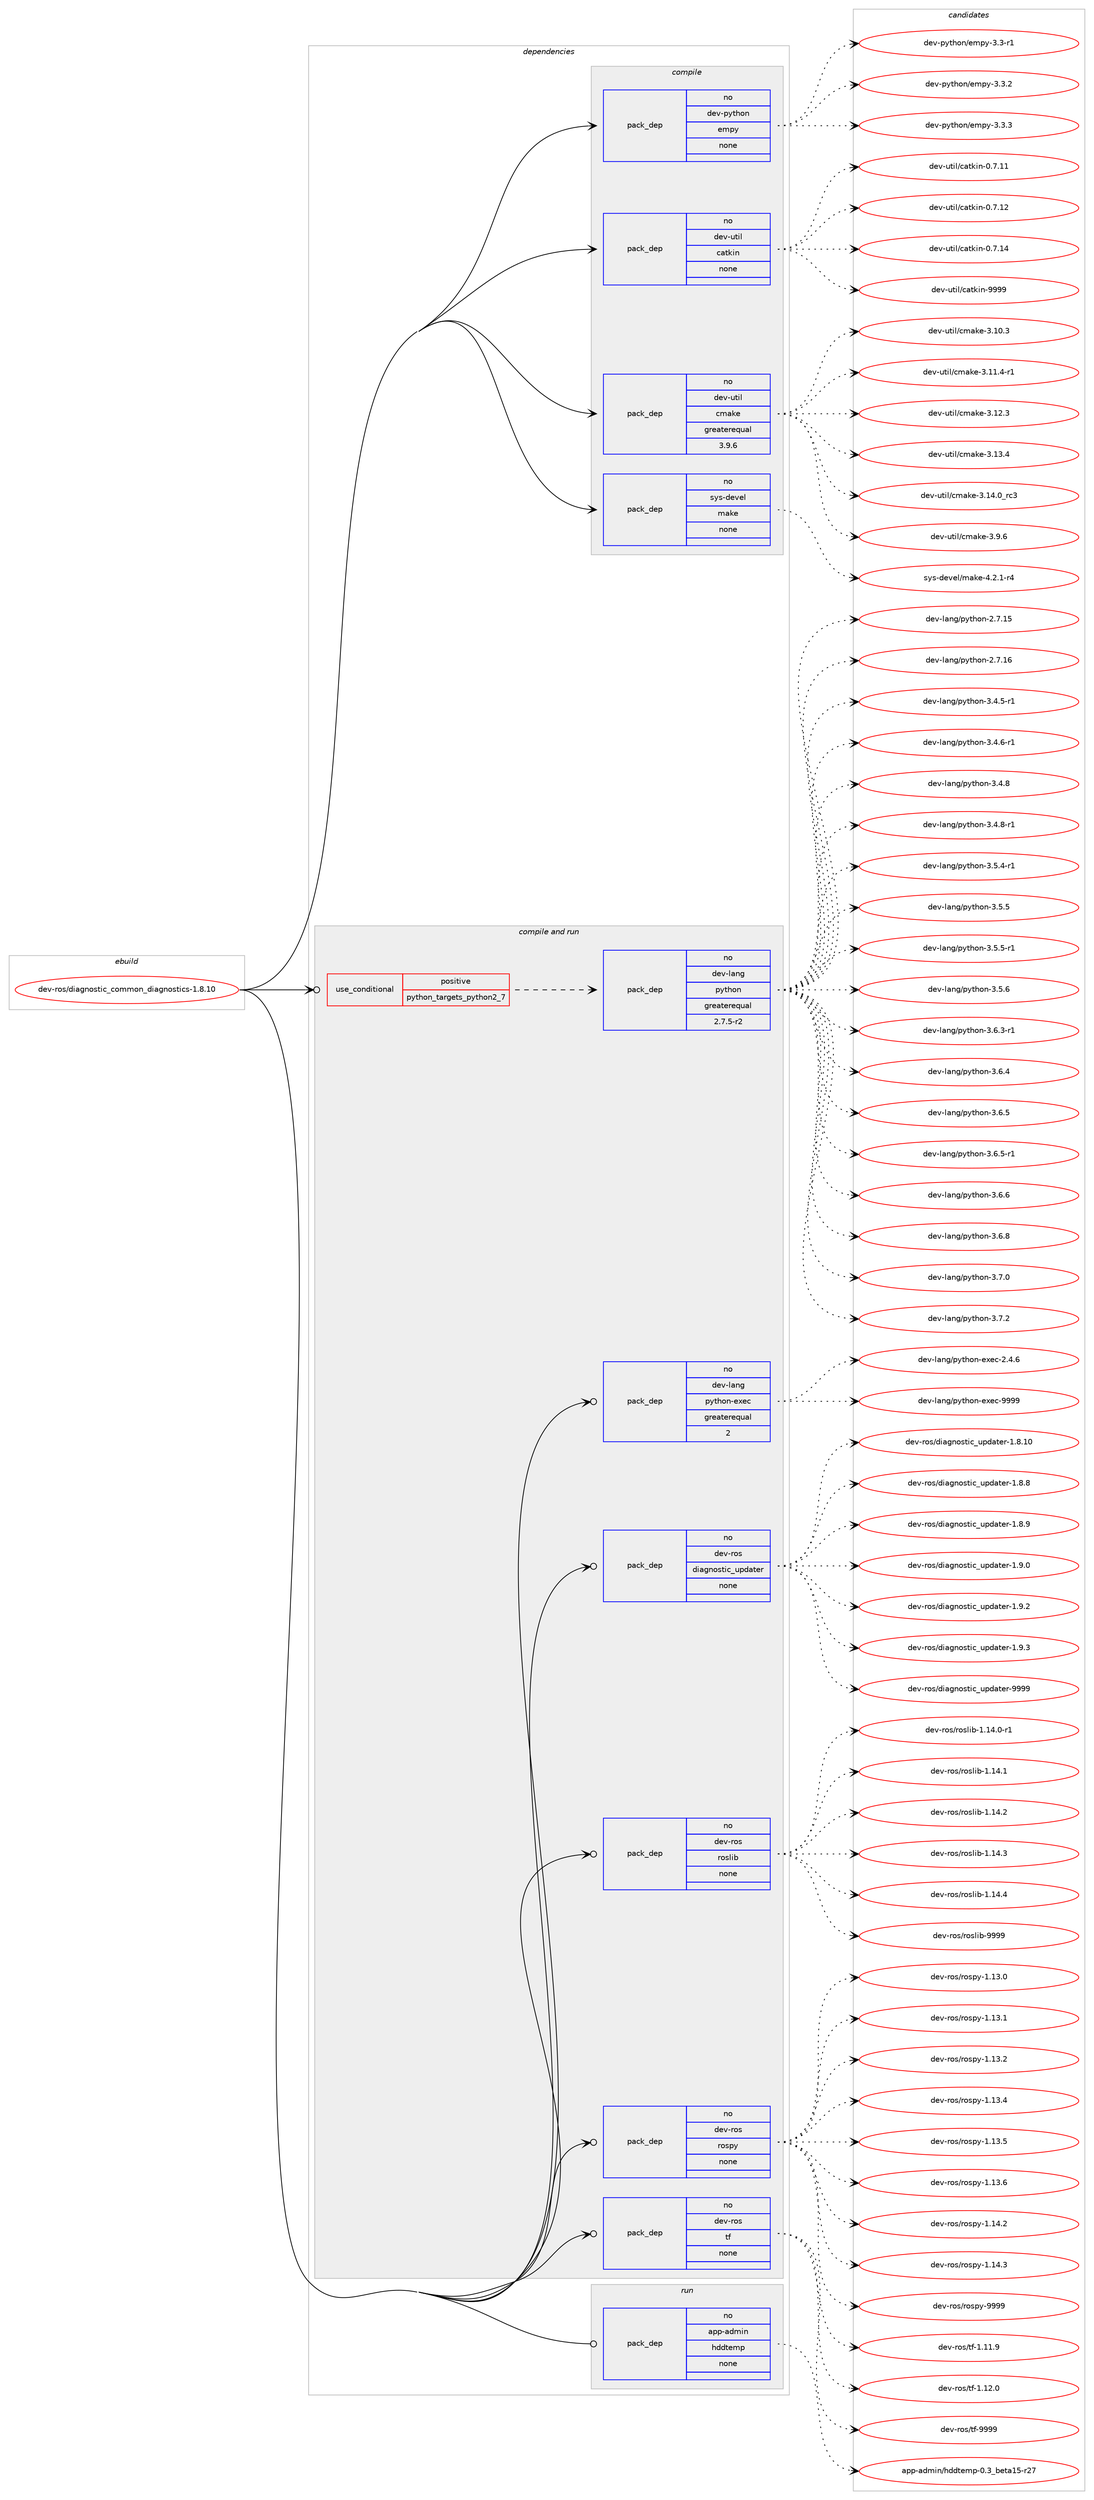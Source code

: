 digraph prolog {

# *************
# Graph options
# *************

newrank=true;
concentrate=true;
compound=true;
graph [rankdir=LR,fontname=Helvetica,fontsize=10,ranksep=1.5];#, ranksep=2.5, nodesep=0.2];
edge  [arrowhead=vee];
node  [fontname=Helvetica,fontsize=10];

# **********
# The ebuild
# **********

subgraph cluster_leftcol {
color=gray;
rank=same;
label=<<i>ebuild</i>>;
id [label="dev-ros/diagnostic_common_diagnostics-1.8.10", color=red, width=4, href="../dev-ros/diagnostic_common_diagnostics-1.8.10.svg"];
}

# ****************
# The dependencies
# ****************

subgraph cluster_midcol {
color=gray;
label=<<i>dependencies</i>>;
subgraph cluster_compile {
fillcolor="#eeeeee";
style=filled;
label=<<i>compile</i>>;
subgraph pack1042840 {
dependency1454486 [label=<<TABLE BORDER="0" CELLBORDER="1" CELLSPACING="0" CELLPADDING="4" WIDTH="220"><TR><TD ROWSPAN="6" CELLPADDING="30">pack_dep</TD></TR><TR><TD WIDTH="110">no</TD></TR><TR><TD>dev-python</TD></TR><TR><TD>empy</TD></TR><TR><TD>none</TD></TR><TR><TD></TD></TR></TABLE>>, shape=none, color=blue];
}
id:e -> dependency1454486:w [weight=20,style="solid",arrowhead="vee"];
subgraph pack1042841 {
dependency1454487 [label=<<TABLE BORDER="0" CELLBORDER="1" CELLSPACING="0" CELLPADDING="4" WIDTH="220"><TR><TD ROWSPAN="6" CELLPADDING="30">pack_dep</TD></TR><TR><TD WIDTH="110">no</TD></TR><TR><TD>dev-util</TD></TR><TR><TD>catkin</TD></TR><TR><TD>none</TD></TR><TR><TD></TD></TR></TABLE>>, shape=none, color=blue];
}
id:e -> dependency1454487:w [weight=20,style="solid",arrowhead="vee"];
subgraph pack1042842 {
dependency1454488 [label=<<TABLE BORDER="0" CELLBORDER="1" CELLSPACING="0" CELLPADDING="4" WIDTH="220"><TR><TD ROWSPAN="6" CELLPADDING="30">pack_dep</TD></TR><TR><TD WIDTH="110">no</TD></TR><TR><TD>dev-util</TD></TR><TR><TD>cmake</TD></TR><TR><TD>greaterequal</TD></TR><TR><TD>3.9.6</TD></TR></TABLE>>, shape=none, color=blue];
}
id:e -> dependency1454488:w [weight=20,style="solid",arrowhead="vee"];
subgraph pack1042843 {
dependency1454489 [label=<<TABLE BORDER="0" CELLBORDER="1" CELLSPACING="0" CELLPADDING="4" WIDTH="220"><TR><TD ROWSPAN="6" CELLPADDING="30">pack_dep</TD></TR><TR><TD WIDTH="110">no</TD></TR><TR><TD>sys-devel</TD></TR><TR><TD>make</TD></TR><TR><TD>none</TD></TR><TR><TD></TD></TR></TABLE>>, shape=none, color=blue];
}
id:e -> dependency1454489:w [weight=20,style="solid",arrowhead="vee"];
}
subgraph cluster_compileandrun {
fillcolor="#eeeeee";
style=filled;
label=<<i>compile and run</i>>;
subgraph cond388256 {
dependency1454490 [label=<<TABLE BORDER="0" CELLBORDER="1" CELLSPACING="0" CELLPADDING="4"><TR><TD ROWSPAN="3" CELLPADDING="10">use_conditional</TD></TR><TR><TD>positive</TD></TR><TR><TD>python_targets_python2_7</TD></TR></TABLE>>, shape=none, color=red];
subgraph pack1042844 {
dependency1454491 [label=<<TABLE BORDER="0" CELLBORDER="1" CELLSPACING="0" CELLPADDING="4" WIDTH="220"><TR><TD ROWSPAN="6" CELLPADDING="30">pack_dep</TD></TR><TR><TD WIDTH="110">no</TD></TR><TR><TD>dev-lang</TD></TR><TR><TD>python</TD></TR><TR><TD>greaterequal</TD></TR><TR><TD>2.7.5-r2</TD></TR></TABLE>>, shape=none, color=blue];
}
dependency1454490:e -> dependency1454491:w [weight=20,style="dashed",arrowhead="vee"];
}
id:e -> dependency1454490:w [weight=20,style="solid",arrowhead="odotvee"];
subgraph pack1042845 {
dependency1454492 [label=<<TABLE BORDER="0" CELLBORDER="1" CELLSPACING="0" CELLPADDING="4" WIDTH="220"><TR><TD ROWSPAN="6" CELLPADDING="30">pack_dep</TD></TR><TR><TD WIDTH="110">no</TD></TR><TR><TD>dev-lang</TD></TR><TR><TD>python-exec</TD></TR><TR><TD>greaterequal</TD></TR><TR><TD>2</TD></TR></TABLE>>, shape=none, color=blue];
}
id:e -> dependency1454492:w [weight=20,style="solid",arrowhead="odotvee"];
subgraph pack1042846 {
dependency1454493 [label=<<TABLE BORDER="0" CELLBORDER="1" CELLSPACING="0" CELLPADDING="4" WIDTH="220"><TR><TD ROWSPAN="6" CELLPADDING="30">pack_dep</TD></TR><TR><TD WIDTH="110">no</TD></TR><TR><TD>dev-ros</TD></TR><TR><TD>diagnostic_updater</TD></TR><TR><TD>none</TD></TR><TR><TD></TD></TR></TABLE>>, shape=none, color=blue];
}
id:e -> dependency1454493:w [weight=20,style="solid",arrowhead="odotvee"];
subgraph pack1042847 {
dependency1454494 [label=<<TABLE BORDER="0" CELLBORDER="1" CELLSPACING="0" CELLPADDING="4" WIDTH="220"><TR><TD ROWSPAN="6" CELLPADDING="30">pack_dep</TD></TR><TR><TD WIDTH="110">no</TD></TR><TR><TD>dev-ros</TD></TR><TR><TD>roslib</TD></TR><TR><TD>none</TD></TR><TR><TD></TD></TR></TABLE>>, shape=none, color=blue];
}
id:e -> dependency1454494:w [weight=20,style="solid",arrowhead="odotvee"];
subgraph pack1042848 {
dependency1454495 [label=<<TABLE BORDER="0" CELLBORDER="1" CELLSPACING="0" CELLPADDING="4" WIDTH="220"><TR><TD ROWSPAN="6" CELLPADDING="30">pack_dep</TD></TR><TR><TD WIDTH="110">no</TD></TR><TR><TD>dev-ros</TD></TR><TR><TD>rospy</TD></TR><TR><TD>none</TD></TR><TR><TD></TD></TR></TABLE>>, shape=none, color=blue];
}
id:e -> dependency1454495:w [weight=20,style="solid",arrowhead="odotvee"];
subgraph pack1042849 {
dependency1454496 [label=<<TABLE BORDER="0" CELLBORDER="1" CELLSPACING="0" CELLPADDING="4" WIDTH="220"><TR><TD ROWSPAN="6" CELLPADDING="30">pack_dep</TD></TR><TR><TD WIDTH="110">no</TD></TR><TR><TD>dev-ros</TD></TR><TR><TD>tf</TD></TR><TR><TD>none</TD></TR><TR><TD></TD></TR></TABLE>>, shape=none, color=blue];
}
id:e -> dependency1454496:w [weight=20,style="solid",arrowhead="odotvee"];
}
subgraph cluster_run {
fillcolor="#eeeeee";
style=filled;
label=<<i>run</i>>;
subgraph pack1042850 {
dependency1454497 [label=<<TABLE BORDER="0" CELLBORDER="1" CELLSPACING="0" CELLPADDING="4" WIDTH="220"><TR><TD ROWSPAN="6" CELLPADDING="30">pack_dep</TD></TR><TR><TD WIDTH="110">no</TD></TR><TR><TD>app-admin</TD></TR><TR><TD>hddtemp</TD></TR><TR><TD>none</TD></TR><TR><TD></TD></TR></TABLE>>, shape=none, color=blue];
}
id:e -> dependency1454497:w [weight=20,style="solid",arrowhead="odot"];
}
}

# **************
# The candidates
# **************

subgraph cluster_choices {
rank=same;
color=gray;
label=<<i>candidates</i>>;

subgraph choice1042840 {
color=black;
nodesep=1;
choice1001011184511212111610411111047101109112121455146514511449 [label="dev-python/empy-3.3-r1", color=red, width=4,href="../dev-python/empy-3.3-r1.svg"];
choice1001011184511212111610411111047101109112121455146514650 [label="dev-python/empy-3.3.2", color=red, width=4,href="../dev-python/empy-3.3.2.svg"];
choice1001011184511212111610411111047101109112121455146514651 [label="dev-python/empy-3.3.3", color=red, width=4,href="../dev-python/empy-3.3.3.svg"];
dependency1454486:e -> choice1001011184511212111610411111047101109112121455146514511449:w [style=dotted,weight="100"];
dependency1454486:e -> choice1001011184511212111610411111047101109112121455146514650:w [style=dotted,weight="100"];
dependency1454486:e -> choice1001011184511212111610411111047101109112121455146514651:w [style=dotted,weight="100"];
}
subgraph choice1042841 {
color=black;
nodesep=1;
choice1001011184511711610510847999711610710511045484655464949 [label="dev-util/catkin-0.7.11", color=red, width=4,href="../dev-util/catkin-0.7.11.svg"];
choice1001011184511711610510847999711610710511045484655464950 [label="dev-util/catkin-0.7.12", color=red, width=4,href="../dev-util/catkin-0.7.12.svg"];
choice1001011184511711610510847999711610710511045484655464952 [label="dev-util/catkin-0.7.14", color=red, width=4,href="../dev-util/catkin-0.7.14.svg"];
choice100101118451171161051084799971161071051104557575757 [label="dev-util/catkin-9999", color=red, width=4,href="../dev-util/catkin-9999.svg"];
dependency1454487:e -> choice1001011184511711610510847999711610710511045484655464949:w [style=dotted,weight="100"];
dependency1454487:e -> choice1001011184511711610510847999711610710511045484655464950:w [style=dotted,weight="100"];
dependency1454487:e -> choice1001011184511711610510847999711610710511045484655464952:w [style=dotted,weight="100"];
dependency1454487:e -> choice100101118451171161051084799971161071051104557575757:w [style=dotted,weight="100"];
}
subgraph choice1042842 {
color=black;
nodesep=1;
choice1001011184511711610510847991099710710145514649484651 [label="dev-util/cmake-3.10.3", color=red, width=4,href="../dev-util/cmake-3.10.3.svg"];
choice10010111845117116105108479910997107101455146494946524511449 [label="dev-util/cmake-3.11.4-r1", color=red, width=4,href="../dev-util/cmake-3.11.4-r1.svg"];
choice1001011184511711610510847991099710710145514649504651 [label="dev-util/cmake-3.12.3", color=red, width=4,href="../dev-util/cmake-3.12.3.svg"];
choice1001011184511711610510847991099710710145514649514652 [label="dev-util/cmake-3.13.4", color=red, width=4,href="../dev-util/cmake-3.13.4.svg"];
choice1001011184511711610510847991099710710145514649524648951149951 [label="dev-util/cmake-3.14.0_rc3", color=red, width=4,href="../dev-util/cmake-3.14.0_rc3.svg"];
choice10010111845117116105108479910997107101455146574654 [label="dev-util/cmake-3.9.6", color=red, width=4,href="../dev-util/cmake-3.9.6.svg"];
dependency1454488:e -> choice1001011184511711610510847991099710710145514649484651:w [style=dotted,weight="100"];
dependency1454488:e -> choice10010111845117116105108479910997107101455146494946524511449:w [style=dotted,weight="100"];
dependency1454488:e -> choice1001011184511711610510847991099710710145514649504651:w [style=dotted,weight="100"];
dependency1454488:e -> choice1001011184511711610510847991099710710145514649514652:w [style=dotted,weight="100"];
dependency1454488:e -> choice1001011184511711610510847991099710710145514649524648951149951:w [style=dotted,weight="100"];
dependency1454488:e -> choice10010111845117116105108479910997107101455146574654:w [style=dotted,weight="100"];
}
subgraph choice1042843 {
color=black;
nodesep=1;
choice1151211154510010111810110847109971071014552465046494511452 [label="sys-devel/make-4.2.1-r4", color=red, width=4,href="../sys-devel/make-4.2.1-r4.svg"];
dependency1454489:e -> choice1151211154510010111810110847109971071014552465046494511452:w [style=dotted,weight="100"];
}
subgraph choice1042844 {
color=black;
nodesep=1;
choice10010111845108971101034711212111610411111045504655464953 [label="dev-lang/python-2.7.15", color=red, width=4,href="../dev-lang/python-2.7.15.svg"];
choice10010111845108971101034711212111610411111045504655464954 [label="dev-lang/python-2.7.16", color=red, width=4,href="../dev-lang/python-2.7.16.svg"];
choice1001011184510897110103471121211161041111104551465246534511449 [label="dev-lang/python-3.4.5-r1", color=red, width=4,href="../dev-lang/python-3.4.5-r1.svg"];
choice1001011184510897110103471121211161041111104551465246544511449 [label="dev-lang/python-3.4.6-r1", color=red, width=4,href="../dev-lang/python-3.4.6-r1.svg"];
choice100101118451089711010347112121116104111110455146524656 [label="dev-lang/python-3.4.8", color=red, width=4,href="../dev-lang/python-3.4.8.svg"];
choice1001011184510897110103471121211161041111104551465246564511449 [label="dev-lang/python-3.4.8-r1", color=red, width=4,href="../dev-lang/python-3.4.8-r1.svg"];
choice1001011184510897110103471121211161041111104551465346524511449 [label="dev-lang/python-3.5.4-r1", color=red, width=4,href="../dev-lang/python-3.5.4-r1.svg"];
choice100101118451089711010347112121116104111110455146534653 [label="dev-lang/python-3.5.5", color=red, width=4,href="../dev-lang/python-3.5.5.svg"];
choice1001011184510897110103471121211161041111104551465346534511449 [label="dev-lang/python-3.5.5-r1", color=red, width=4,href="../dev-lang/python-3.5.5-r1.svg"];
choice100101118451089711010347112121116104111110455146534654 [label="dev-lang/python-3.5.6", color=red, width=4,href="../dev-lang/python-3.5.6.svg"];
choice1001011184510897110103471121211161041111104551465446514511449 [label="dev-lang/python-3.6.3-r1", color=red, width=4,href="../dev-lang/python-3.6.3-r1.svg"];
choice100101118451089711010347112121116104111110455146544652 [label="dev-lang/python-3.6.4", color=red, width=4,href="../dev-lang/python-3.6.4.svg"];
choice100101118451089711010347112121116104111110455146544653 [label="dev-lang/python-3.6.5", color=red, width=4,href="../dev-lang/python-3.6.5.svg"];
choice1001011184510897110103471121211161041111104551465446534511449 [label="dev-lang/python-3.6.5-r1", color=red, width=4,href="../dev-lang/python-3.6.5-r1.svg"];
choice100101118451089711010347112121116104111110455146544654 [label="dev-lang/python-3.6.6", color=red, width=4,href="../dev-lang/python-3.6.6.svg"];
choice100101118451089711010347112121116104111110455146544656 [label="dev-lang/python-3.6.8", color=red, width=4,href="../dev-lang/python-3.6.8.svg"];
choice100101118451089711010347112121116104111110455146554648 [label="dev-lang/python-3.7.0", color=red, width=4,href="../dev-lang/python-3.7.0.svg"];
choice100101118451089711010347112121116104111110455146554650 [label="dev-lang/python-3.7.2", color=red, width=4,href="../dev-lang/python-3.7.2.svg"];
dependency1454491:e -> choice10010111845108971101034711212111610411111045504655464953:w [style=dotted,weight="100"];
dependency1454491:e -> choice10010111845108971101034711212111610411111045504655464954:w [style=dotted,weight="100"];
dependency1454491:e -> choice1001011184510897110103471121211161041111104551465246534511449:w [style=dotted,weight="100"];
dependency1454491:e -> choice1001011184510897110103471121211161041111104551465246544511449:w [style=dotted,weight="100"];
dependency1454491:e -> choice100101118451089711010347112121116104111110455146524656:w [style=dotted,weight="100"];
dependency1454491:e -> choice1001011184510897110103471121211161041111104551465246564511449:w [style=dotted,weight="100"];
dependency1454491:e -> choice1001011184510897110103471121211161041111104551465346524511449:w [style=dotted,weight="100"];
dependency1454491:e -> choice100101118451089711010347112121116104111110455146534653:w [style=dotted,weight="100"];
dependency1454491:e -> choice1001011184510897110103471121211161041111104551465346534511449:w [style=dotted,weight="100"];
dependency1454491:e -> choice100101118451089711010347112121116104111110455146534654:w [style=dotted,weight="100"];
dependency1454491:e -> choice1001011184510897110103471121211161041111104551465446514511449:w [style=dotted,weight="100"];
dependency1454491:e -> choice100101118451089711010347112121116104111110455146544652:w [style=dotted,weight="100"];
dependency1454491:e -> choice100101118451089711010347112121116104111110455146544653:w [style=dotted,weight="100"];
dependency1454491:e -> choice1001011184510897110103471121211161041111104551465446534511449:w [style=dotted,weight="100"];
dependency1454491:e -> choice100101118451089711010347112121116104111110455146544654:w [style=dotted,weight="100"];
dependency1454491:e -> choice100101118451089711010347112121116104111110455146544656:w [style=dotted,weight="100"];
dependency1454491:e -> choice100101118451089711010347112121116104111110455146554648:w [style=dotted,weight="100"];
dependency1454491:e -> choice100101118451089711010347112121116104111110455146554650:w [style=dotted,weight="100"];
}
subgraph choice1042845 {
color=black;
nodesep=1;
choice1001011184510897110103471121211161041111104510112010199455046524654 [label="dev-lang/python-exec-2.4.6", color=red, width=4,href="../dev-lang/python-exec-2.4.6.svg"];
choice10010111845108971101034711212111610411111045101120101994557575757 [label="dev-lang/python-exec-9999", color=red, width=4,href="../dev-lang/python-exec-9999.svg"];
dependency1454492:e -> choice1001011184510897110103471121211161041111104510112010199455046524654:w [style=dotted,weight="100"];
dependency1454492:e -> choice10010111845108971101034711212111610411111045101120101994557575757:w [style=dotted,weight="100"];
}
subgraph choice1042846 {
color=black;
nodesep=1;
choice10010111845114111115471001059710311011111511610599951171121009711610111445494656464948 [label="dev-ros/diagnostic_updater-1.8.10", color=red, width=4,href="../dev-ros/diagnostic_updater-1.8.10.svg"];
choice100101118451141111154710010597103110111115116105999511711210097116101114454946564656 [label="dev-ros/diagnostic_updater-1.8.8", color=red, width=4,href="../dev-ros/diagnostic_updater-1.8.8.svg"];
choice100101118451141111154710010597103110111115116105999511711210097116101114454946564657 [label="dev-ros/diagnostic_updater-1.8.9", color=red, width=4,href="../dev-ros/diagnostic_updater-1.8.9.svg"];
choice100101118451141111154710010597103110111115116105999511711210097116101114454946574648 [label="dev-ros/diagnostic_updater-1.9.0", color=red, width=4,href="../dev-ros/diagnostic_updater-1.9.0.svg"];
choice100101118451141111154710010597103110111115116105999511711210097116101114454946574650 [label="dev-ros/diagnostic_updater-1.9.2", color=red, width=4,href="../dev-ros/diagnostic_updater-1.9.2.svg"];
choice100101118451141111154710010597103110111115116105999511711210097116101114454946574651 [label="dev-ros/diagnostic_updater-1.9.3", color=red, width=4,href="../dev-ros/diagnostic_updater-1.9.3.svg"];
choice1001011184511411111547100105971031101111151161059995117112100971161011144557575757 [label="dev-ros/diagnostic_updater-9999", color=red, width=4,href="../dev-ros/diagnostic_updater-9999.svg"];
dependency1454493:e -> choice10010111845114111115471001059710311011111511610599951171121009711610111445494656464948:w [style=dotted,weight="100"];
dependency1454493:e -> choice100101118451141111154710010597103110111115116105999511711210097116101114454946564656:w [style=dotted,weight="100"];
dependency1454493:e -> choice100101118451141111154710010597103110111115116105999511711210097116101114454946564657:w [style=dotted,weight="100"];
dependency1454493:e -> choice100101118451141111154710010597103110111115116105999511711210097116101114454946574648:w [style=dotted,weight="100"];
dependency1454493:e -> choice100101118451141111154710010597103110111115116105999511711210097116101114454946574650:w [style=dotted,weight="100"];
dependency1454493:e -> choice100101118451141111154710010597103110111115116105999511711210097116101114454946574651:w [style=dotted,weight="100"];
dependency1454493:e -> choice1001011184511411111547100105971031101111151161059995117112100971161011144557575757:w [style=dotted,weight="100"];
}
subgraph choice1042847 {
color=black;
nodesep=1;
choice100101118451141111154711411111510810598454946495246484511449 [label="dev-ros/roslib-1.14.0-r1", color=red, width=4,href="../dev-ros/roslib-1.14.0-r1.svg"];
choice10010111845114111115471141111151081059845494649524649 [label="dev-ros/roslib-1.14.1", color=red, width=4,href="../dev-ros/roslib-1.14.1.svg"];
choice10010111845114111115471141111151081059845494649524650 [label="dev-ros/roslib-1.14.2", color=red, width=4,href="../dev-ros/roslib-1.14.2.svg"];
choice10010111845114111115471141111151081059845494649524651 [label="dev-ros/roslib-1.14.3", color=red, width=4,href="../dev-ros/roslib-1.14.3.svg"];
choice10010111845114111115471141111151081059845494649524652 [label="dev-ros/roslib-1.14.4", color=red, width=4,href="../dev-ros/roslib-1.14.4.svg"];
choice1001011184511411111547114111115108105984557575757 [label="dev-ros/roslib-9999", color=red, width=4,href="../dev-ros/roslib-9999.svg"];
dependency1454494:e -> choice100101118451141111154711411111510810598454946495246484511449:w [style=dotted,weight="100"];
dependency1454494:e -> choice10010111845114111115471141111151081059845494649524649:w [style=dotted,weight="100"];
dependency1454494:e -> choice10010111845114111115471141111151081059845494649524650:w [style=dotted,weight="100"];
dependency1454494:e -> choice10010111845114111115471141111151081059845494649524651:w [style=dotted,weight="100"];
dependency1454494:e -> choice10010111845114111115471141111151081059845494649524652:w [style=dotted,weight="100"];
dependency1454494:e -> choice1001011184511411111547114111115108105984557575757:w [style=dotted,weight="100"];
}
subgraph choice1042848 {
color=black;
nodesep=1;
choice100101118451141111154711411111511212145494649514648 [label="dev-ros/rospy-1.13.0", color=red, width=4,href="../dev-ros/rospy-1.13.0.svg"];
choice100101118451141111154711411111511212145494649514649 [label="dev-ros/rospy-1.13.1", color=red, width=4,href="../dev-ros/rospy-1.13.1.svg"];
choice100101118451141111154711411111511212145494649514650 [label="dev-ros/rospy-1.13.2", color=red, width=4,href="../dev-ros/rospy-1.13.2.svg"];
choice100101118451141111154711411111511212145494649514652 [label="dev-ros/rospy-1.13.4", color=red, width=4,href="../dev-ros/rospy-1.13.4.svg"];
choice100101118451141111154711411111511212145494649514653 [label="dev-ros/rospy-1.13.5", color=red, width=4,href="../dev-ros/rospy-1.13.5.svg"];
choice100101118451141111154711411111511212145494649514654 [label="dev-ros/rospy-1.13.6", color=red, width=4,href="../dev-ros/rospy-1.13.6.svg"];
choice100101118451141111154711411111511212145494649524650 [label="dev-ros/rospy-1.14.2", color=red, width=4,href="../dev-ros/rospy-1.14.2.svg"];
choice100101118451141111154711411111511212145494649524651 [label="dev-ros/rospy-1.14.3", color=red, width=4,href="../dev-ros/rospy-1.14.3.svg"];
choice10010111845114111115471141111151121214557575757 [label="dev-ros/rospy-9999", color=red, width=4,href="../dev-ros/rospy-9999.svg"];
dependency1454495:e -> choice100101118451141111154711411111511212145494649514648:w [style=dotted,weight="100"];
dependency1454495:e -> choice100101118451141111154711411111511212145494649514649:w [style=dotted,weight="100"];
dependency1454495:e -> choice100101118451141111154711411111511212145494649514650:w [style=dotted,weight="100"];
dependency1454495:e -> choice100101118451141111154711411111511212145494649514652:w [style=dotted,weight="100"];
dependency1454495:e -> choice100101118451141111154711411111511212145494649514653:w [style=dotted,weight="100"];
dependency1454495:e -> choice100101118451141111154711411111511212145494649514654:w [style=dotted,weight="100"];
dependency1454495:e -> choice100101118451141111154711411111511212145494649524650:w [style=dotted,weight="100"];
dependency1454495:e -> choice100101118451141111154711411111511212145494649524651:w [style=dotted,weight="100"];
dependency1454495:e -> choice10010111845114111115471141111151121214557575757:w [style=dotted,weight="100"];
}
subgraph choice1042849 {
color=black;
nodesep=1;
choice100101118451141111154711610245494649494657 [label="dev-ros/tf-1.11.9", color=red, width=4,href="../dev-ros/tf-1.11.9.svg"];
choice100101118451141111154711610245494649504648 [label="dev-ros/tf-1.12.0", color=red, width=4,href="../dev-ros/tf-1.12.0.svg"];
choice10010111845114111115471161024557575757 [label="dev-ros/tf-9999", color=red, width=4,href="../dev-ros/tf-9999.svg"];
dependency1454496:e -> choice100101118451141111154711610245494649494657:w [style=dotted,weight="100"];
dependency1454496:e -> choice100101118451141111154711610245494649504648:w [style=dotted,weight="100"];
dependency1454496:e -> choice10010111845114111115471161024557575757:w [style=dotted,weight="100"];
}
subgraph choice1042850 {
color=black;
nodesep=1;
choice97112112459710010910511047104100100116101109112454846519598101116974953451145055 [label="app-admin/hddtemp-0.3_beta15-r27", color=red, width=4,href="../app-admin/hddtemp-0.3_beta15-r27.svg"];
dependency1454497:e -> choice97112112459710010910511047104100100116101109112454846519598101116974953451145055:w [style=dotted,weight="100"];
}
}

}
